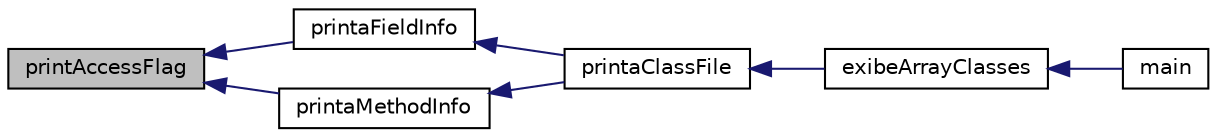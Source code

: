 digraph "printAccessFlag"
{
 // INTERACTIVE_SVG=YES
  edge [fontname="Helvetica",fontsize="10",labelfontname="Helvetica",labelfontsize="10"];
  node [fontname="Helvetica",fontsize="10",shape=record];
  rankdir="LR";
  Node50 [label="printAccessFlag",height=0.2,width=0.4,color="black", fillcolor="grey75", style="filled", fontcolor="black"];
  Node50 -> Node51 [dir="back",color="midnightblue",fontsize="10",style="solid"];
  Node51 [label="printaFieldInfo",height=0.2,width=0.4,color="black", fillcolor="white", style="filled",URL="$exibidor_8h.html#aa3a6d24a57d04f14a7f7650e681ab1df"];
  Node51 -> Node52 [dir="back",color="midnightblue",fontsize="10",style="solid"];
  Node52 [label="printaClassFile",height=0.2,width=0.4,color="black", fillcolor="white", style="filled",URL="$exibidor_8h.html#a157efd9bd041a04a6a6445a4fb44f3fb"];
  Node52 -> Node53 [dir="back",color="midnightblue",fontsize="10",style="solid"];
  Node53 [label="exibeArrayClasses",height=0.2,width=0.4,color="black", fillcolor="white", style="filled",URL="$main_8c.html#a4fb190a31887509a84011fe503d1583c"];
  Node53 -> Node54 [dir="back",color="midnightblue",fontsize="10",style="solid"];
  Node54 [label="main",height=0.2,width=0.4,color="black", fillcolor="white", style="filled",URL="$main_8c.html#a0ddf1224851353fc92bfbff6f499fa97"];
  Node50 -> Node55 [dir="back",color="midnightblue",fontsize="10",style="solid"];
  Node55 [label="printaMethodInfo",height=0.2,width=0.4,color="black", fillcolor="white", style="filled",URL="$exibidor_8h.html#a75f49b0fb019724ab782731ab9a98d3b"];
  Node55 -> Node52 [dir="back",color="midnightblue",fontsize="10",style="solid"];
}
